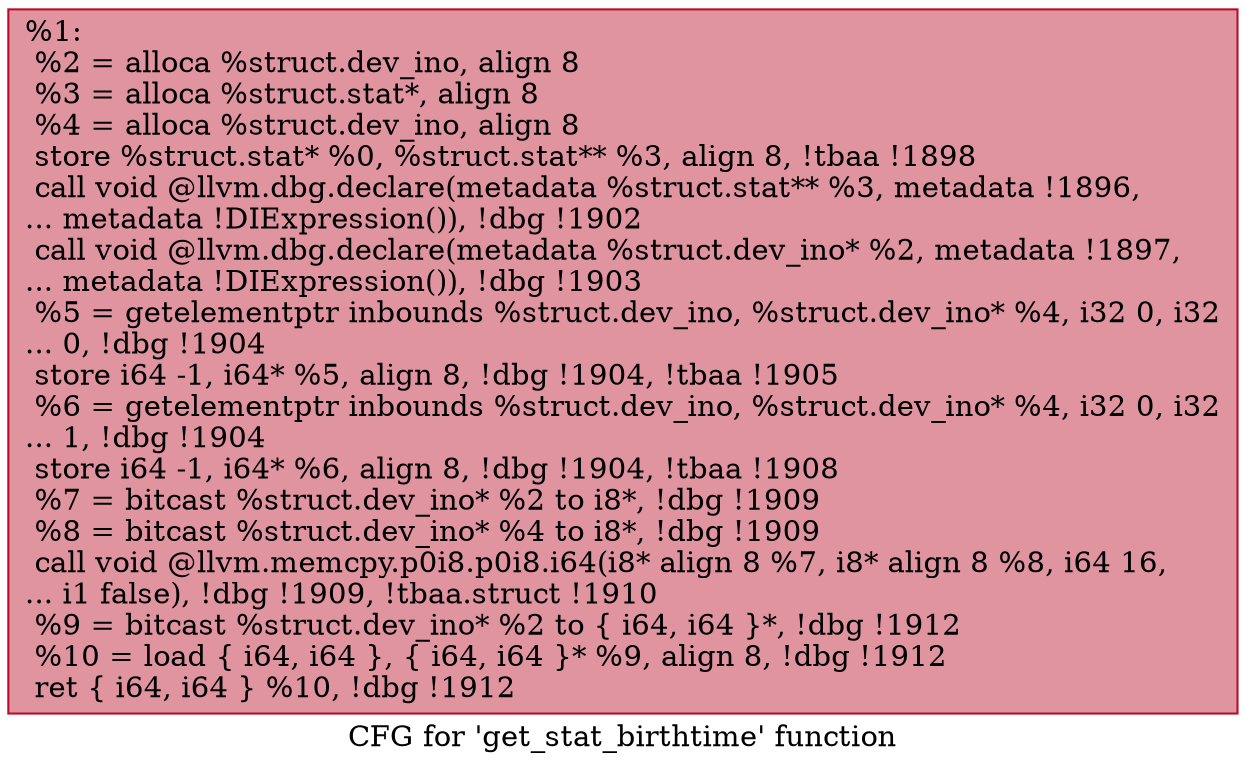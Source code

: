 digraph "CFG for 'get_stat_birthtime' function" {
	label="CFG for 'get_stat_birthtime' function";

	Node0x2207d90 [shape=record,color="#b70d28ff", style=filled, fillcolor="#b70d2870",label="{%1:\l  %2 = alloca %struct.dev_ino, align 8\l  %3 = alloca %struct.stat*, align 8\l  %4 = alloca %struct.dev_ino, align 8\l  store %struct.stat* %0, %struct.stat** %3, align 8, !tbaa !1898\l  call void @llvm.dbg.declare(metadata %struct.stat** %3, metadata !1896,\l... metadata !DIExpression()), !dbg !1902\l  call void @llvm.dbg.declare(metadata %struct.dev_ino* %2, metadata !1897,\l... metadata !DIExpression()), !dbg !1903\l  %5 = getelementptr inbounds %struct.dev_ino, %struct.dev_ino* %4, i32 0, i32\l... 0, !dbg !1904\l  store i64 -1, i64* %5, align 8, !dbg !1904, !tbaa !1905\l  %6 = getelementptr inbounds %struct.dev_ino, %struct.dev_ino* %4, i32 0, i32\l... 1, !dbg !1904\l  store i64 -1, i64* %6, align 8, !dbg !1904, !tbaa !1908\l  %7 = bitcast %struct.dev_ino* %2 to i8*, !dbg !1909\l  %8 = bitcast %struct.dev_ino* %4 to i8*, !dbg !1909\l  call void @llvm.memcpy.p0i8.p0i8.i64(i8* align 8 %7, i8* align 8 %8, i64 16,\l... i1 false), !dbg !1909, !tbaa.struct !1910\l  %9 = bitcast %struct.dev_ino* %2 to \{ i64, i64 \}*, !dbg !1912\l  %10 = load \{ i64, i64 \}, \{ i64, i64 \}* %9, align 8, !dbg !1912\l  ret \{ i64, i64 \} %10, !dbg !1912\l}"];
}
